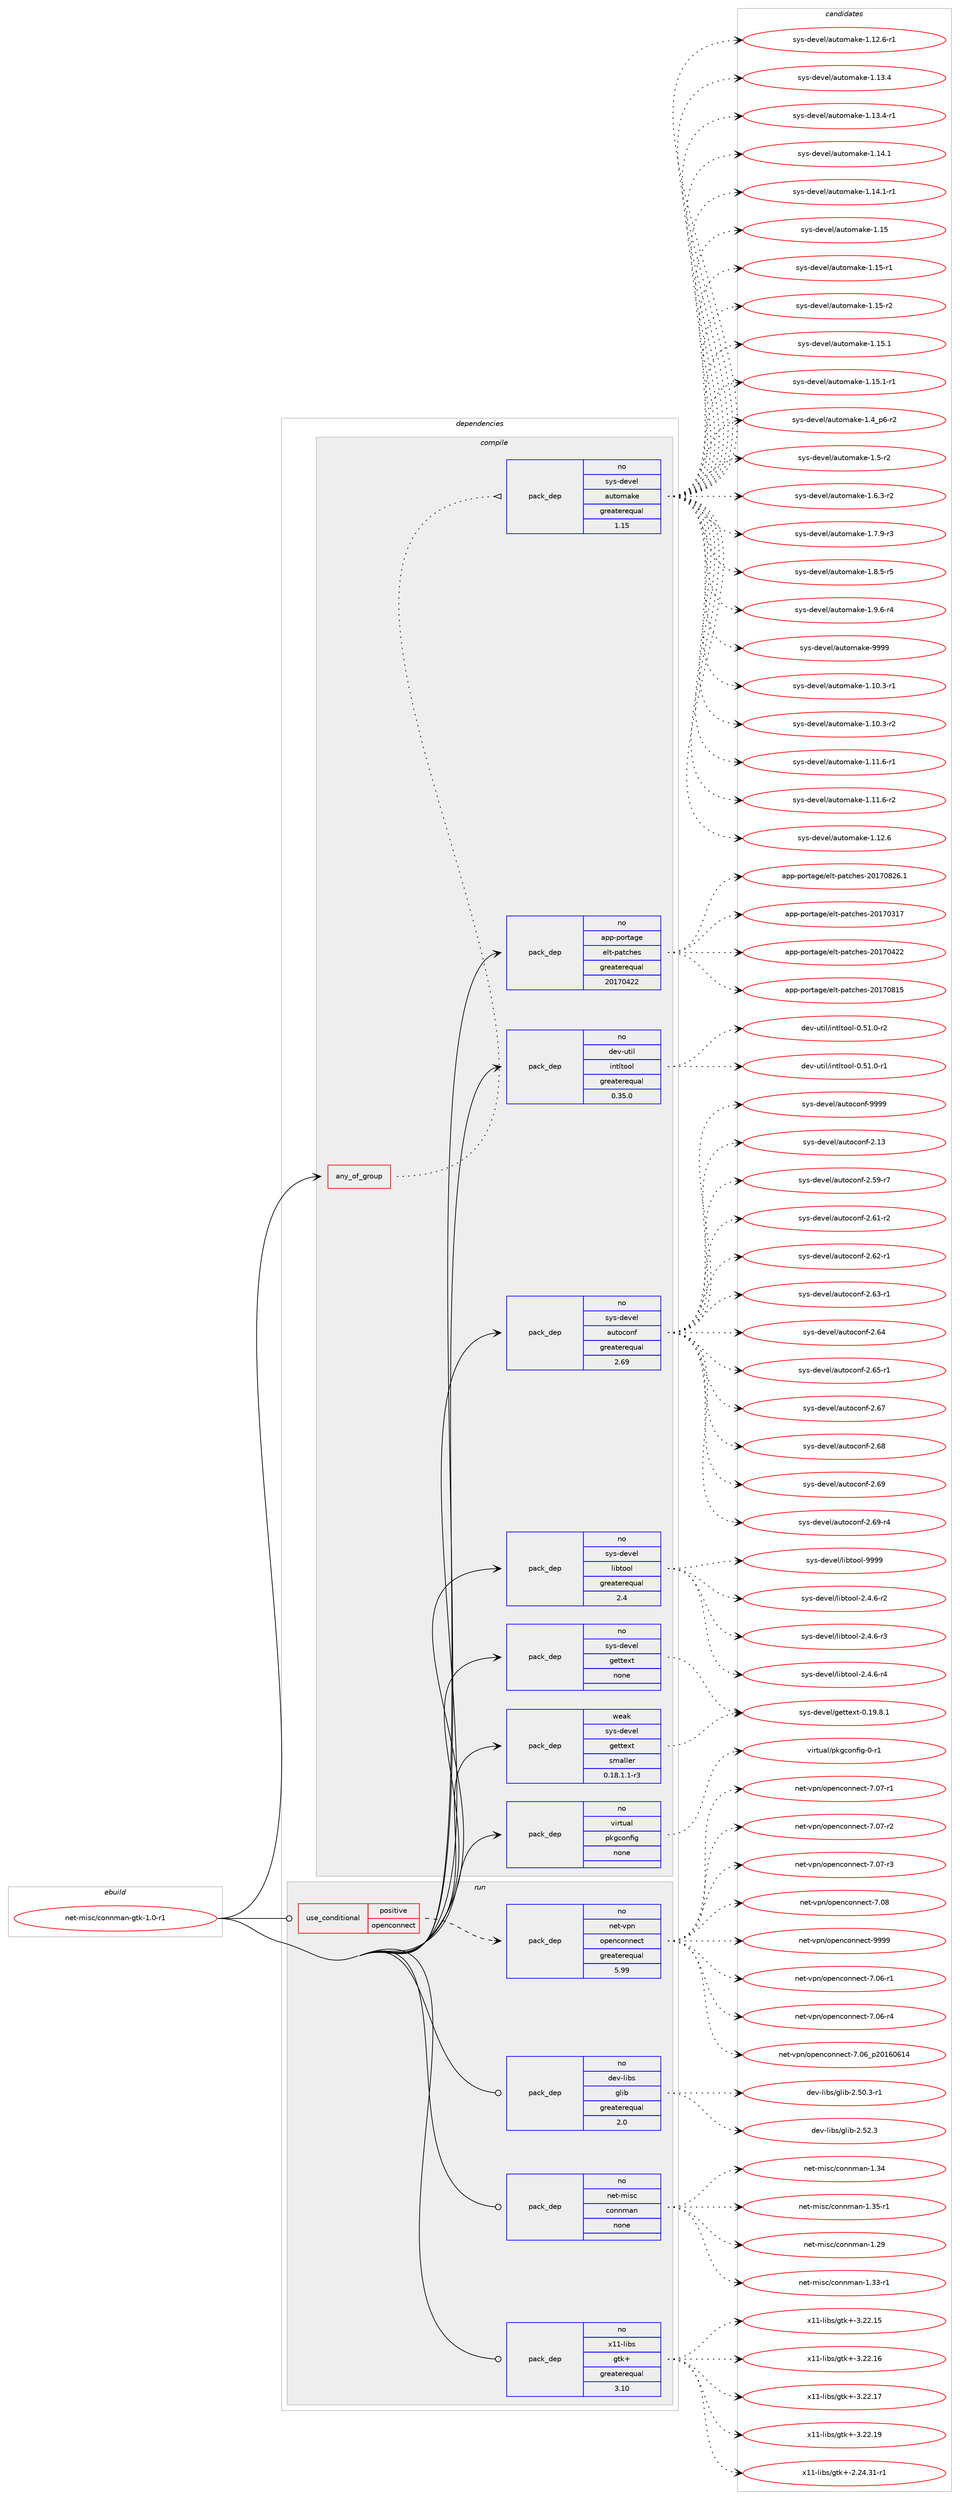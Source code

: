 digraph prolog {

# *************
# Graph options
# *************

newrank=true;
concentrate=true;
compound=true;
graph [rankdir=LR,fontname=Helvetica,fontsize=10,ranksep=1.5];#, ranksep=2.5, nodesep=0.2];
edge  [arrowhead=vee];
node  [fontname=Helvetica,fontsize=10];

# **********
# The ebuild
# **********

subgraph cluster_leftcol {
color=gray;
rank=same;
label=<<i>ebuild</i>>;
id [label="net-misc/connman-gtk-1.0-r1", color=red, width=4, href="../net-misc/connman-gtk-1.0-r1.svg"];
}

# ****************
# The dependencies
# ****************

subgraph cluster_midcol {
color=gray;
label=<<i>dependencies</i>>;
subgraph cluster_compile {
fillcolor="#eeeeee";
style=filled;
label=<<i>compile</i>>;
subgraph any6986 {
dependency424349 [label=<<TABLE BORDER="0" CELLBORDER="1" CELLSPACING="0" CELLPADDING="4"><TR><TD CELLPADDING="10">any_of_group</TD></TR></TABLE>>, shape=none, color=red];subgraph pack312038 {
dependency424350 [label=<<TABLE BORDER="0" CELLBORDER="1" CELLSPACING="0" CELLPADDING="4" WIDTH="220"><TR><TD ROWSPAN="6" CELLPADDING="30">pack_dep</TD></TR><TR><TD WIDTH="110">no</TD></TR><TR><TD>sys-devel</TD></TR><TR><TD>automake</TD></TR><TR><TD>greaterequal</TD></TR><TR><TD>1.15</TD></TR></TABLE>>, shape=none, color=blue];
}
dependency424349:e -> dependency424350:w [weight=20,style="dotted",arrowhead="oinv"];
}
id:e -> dependency424349:w [weight=20,style="solid",arrowhead="vee"];
subgraph pack312039 {
dependency424351 [label=<<TABLE BORDER="0" CELLBORDER="1" CELLSPACING="0" CELLPADDING="4" WIDTH="220"><TR><TD ROWSPAN="6" CELLPADDING="30">pack_dep</TD></TR><TR><TD WIDTH="110">no</TD></TR><TR><TD>app-portage</TD></TR><TR><TD>elt-patches</TD></TR><TR><TD>greaterequal</TD></TR><TR><TD>20170422</TD></TR></TABLE>>, shape=none, color=blue];
}
id:e -> dependency424351:w [weight=20,style="solid",arrowhead="vee"];
subgraph pack312040 {
dependency424352 [label=<<TABLE BORDER="0" CELLBORDER="1" CELLSPACING="0" CELLPADDING="4" WIDTH="220"><TR><TD ROWSPAN="6" CELLPADDING="30">pack_dep</TD></TR><TR><TD WIDTH="110">no</TD></TR><TR><TD>dev-util</TD></TR><TR><TD>intltool</TD></TR><TR><TD>greaterequal</TD></TR><TR><TD>0.35.0</TD></TR></TABLE>>, shape=none, color=blue];
}
id:e -> dependency424352:w [weight=20,style="solid",arrowhead="vee"];
subgraph pack312041 {
dependency424353 [label=<<TABLE BORDER="0" CELLBORDER="1" CELLSPACING="0" CELLPADDING="4" WIDTH="220"><TR><TD ROWSPAN="6" CELLPADDING="30">pack_dep</TD></TR><TR><TD WIDTH="110">no</TD></TR><TR><TD>sys-devel</TD></TR><TR><TD>autoconf</TD></TR><TR><TD>greaterequal</TD></TR><TR><TD>2.69</TD></TR></TABLE>>, shape=none, color=blue];
}
id:e -> dependency424353:w [weight=20,style="solid",arrowhead="vee"];
subgraph pack312042 {
dependency424354 [label=<<TABLE BORDER="0" CELLBORDER="1" CELLSPACING="0" CELLPADDING="4" WIDTH="220"><TR><TD ROWSPAN="6" CELLPADDING="30">pack_dep</TD></TR><TR><TD WIDTH="110">no</TD></TR><TR><TD>sys-devel</TD></TR><TR><TD>gettext</TD></TR><TR><TD>none</TD></TR><TR><TD></TD></TR></TABLE>>, shape=none, color=blue];
}
id:e -> dependency424354:w [weight=20,style="solid",arrowhead="vee"];
subgraph pack312043 {
dependency424355 [label=<<TABLE BORDER="0" CELLBORDER="1" CELLSPACING="0" CELLPADDING="4" WIDTH="220"><TR><TD ROWSPAN="6" CELLPADDING="30">pack_dep</TD></TR><TR><TD WIDTH="110">no</TD></TR><TR><TD>sys-devel</TD></TR><TR><TD>libtool</TD></TR><TR><TD>greaterequal</TD></TR><TR><TD>2.4</TD></TR></TABLE>>, shape=none, color=blue];
}
id:e -> dependency424355:w [weight=20,style="solid",arrowhead="vee"];
subgraph pack312044 {
dependency424356 [label=<<TABLE BORDER="0" CELLBORDER="1" CELLSPACING="0" CELLPADDING="4" WIDTH="220"><TR><TD ROWSPAN="6" CELLPADDING="30">pack_dep</TD></TR><TR><TD WIDTH="110">no</TD></TR><TR><TD>virtual</TD></TR><TR><TD>pkgconfig</TD></TR><TR><TD>none</TD></TR><TR><TD></TD></TR></TABLE>>, shape=none, color=blue];
}
id:e -> dependency424356:w [weight=20,style="solid",arrowhead="vee"];
subgraph pack312045 {
dependency424357 [label=<<TABLE BORDER="0" CELLBORDER="1" CELLSPACING="0" CELLPADDING="4" WIDTH="220"><TR><TD ROWSPAN="6" CELLPADDING="30">pack_dep</TD></TR><TR><TD WIDTH="110">weak</TD></TR><TR><TD>sys-devel</TD></TR><TR><TD>gettext</TD></TR><TR><TD>smaller</TD></TR><TR><TD>0.18.1.1-r3</TD></TR></TABLE>>, shape=none, color=blue];
}
id:e -> dependency424357:w [weight=20,style="solid",arrowhead="vee"];
}
subgraph cluster_compileandrun {
fillcolor="#eeeeee";
style=filled;
label=<<i>compile and run</i>>;
}
subgraph cluster_run {
fillcolor="#eeeeee";
style=filled;
label=<<i>run</i>>;
subgraph cond105132 {
dependency424358 [label=<<TABLE BORDER="0" CELLBORDER="1" CELLSPACING="0" CELLPADDING="4"><TR><TD ROWSPAN="3" CELLPADDING="10">use_conditional</TD></TR><TR><TD>positive</TD></TR><TR><TD>openconnect</TD></TR></TABLE>>, shape=none, color=red];
subgraph pack312046 {
dependency424359 [label=<<TABLE BORDER="0" CELLBORDER="1" CELLSPACING="0" CELLPADDING="4" WIDTH="220"><TR><TD ROWSPAN="6" CELLPADDING="30">pack_dep</TD></TR><TR><TD WIDTH="110">no</TD></TR><TR><TD>net-vpn</TD></TR><TR><TD>openconnect</TD></TR><TR><TD>greaterequal</TD></TR><TR><TD>5.99</TD></TR></TABLE>>, shape=none, color=blue];
}
dependency424358:e -> dependency424359:w [weight=20,style="dashed",arrowhead="vee"];
}
id:e -> dependency424358:w [weight=20,style="solid",arrowhead="odot"];
subgraph pack312047 {
dependency424360 [label=<<TABLE BORDER="0" CELLBORDER="1" CELLSPACING="0" CELLPADDING="4" WIDTH="220"><TR><TD ROWSPAN="6" CELLPADDING="30">pack_dep</TD></TR><TR><TD WIDTH="110">no</TD></TR><TR><TD>dev-libs</TD></TR><TR><TD>glib</TD></TR><TR><TD>greaterequal</TD></TR><TR><TD>2.0</TD></TR></TABLE>>, shape=none, color=blue];
}
id:e -> dependency424360:w [weight=20,style="solid",arrowhead="odot"];
subgraph pack312048 {
dependency424361 [label=<<TABLE BORDER="0" CELLBORDER="1" CELLSPACING="0" CELLPADDING="4" WIDTH="220"><TR><TD ROWSPAN="6" CELLPADDING="30">pack_dep</TD></TR><TR><TD WIDTH="110">no</TD></TR><TR><TD>net-misc</TD></TR><TR><TD>connman</TD></TR><TR><TD>none</TD></TR><TR><TD></TD></TR></TABLE>>, shape=none, color=blue];
}
id:e -> dependency424361:w [weight=20,style="solid",arrowhead="odot"];
subgraph pack312049 {
dependency424362 [label=<<TABLE BORDER="0" CELLBORDER="1" CELLSPACING="0" CELLPADDING="4" WIDTH="220"><TR><TD ROWSPAN="6" CELLPADDING="30">pack_dep</TD></TR><TR><TD WIDTH="110">no</TD></TR><TR><TD>x11-libs</TD></TR><TR><TD>gtk+</TD></TR><TR><TD>greaterequal</TD></TR><TR><TD>3.10</TD></TR></TABLE>>, shape=none, color=blue];
}
id:e -> dependency424362:w [weight=20,style="solid",arrowhead="odot"];
}
}

# **************
# The candidates
# **************

subgraph cluster_choices {
rank=same;
color=gray;
label=<<i>candidates</i>>;

subgraph choice312038 {
color=black;
nodesep=1;
choice11512111545100101118101108479711711611110997107101454946494846514511449 [label="sys-devel/automake-1.10.3-r1", color=red, width=4,href="../sys-devel/automake-1.10.3-r1.svg"];
choice11512111545100101118101108479711711611110997107101454946494846514511450 [label="sys-devel/automake-1.10.3-r2", color=red, width=4,href="../sys-devel/automake-1.10.3-r2.svg"];
choice11512111545100101118101108479711711611110997107101454946494946544511449 [label="sys-devel/automake-1.11.6-r1", color=red, width=4,href="../sys-devel/automake-1.11.6-r1.svg"];
choice11512111545100101118101108479711711611110997107101454946494946544511450 [label="sys-devel/automake-1.11.6-r2", color=red, width=4,href="../sys-devel/automake-1.11.6-r2.svg"];
choice1151211154510010111810110847971171161111099710710145494649504654 [label="sys-devel/automake-1.12.6", color=red, width=4,href="../sys-devel/automake-1.12.6.svg"];
choice11512111545100101118101108479711711611110997107101454946495046544511449 [label="sys-devel/automake-1.12.6-r1", color=red, width=4,href="../sys-devel/automake-1.12.6-r1.svg"];
choice1151211154510010111810110847971171161111099710710145494649514652 [label="sys-devel/automake-1.13.4", color=red, width=4,href="../sys-devel/automake-1.13.4.svg"];
choice11512111545100101118101108479711711611110997107101454946495146524511449 [label="sys-devel/automake-1.13.4-r1", color=red, width=4,href="../sys-devel/automake-1.13.4-r1.svg"];
choice1151211154510010111810110847971171161111099710710145494649524649 [label="sys-devel/automake-1.14.1", color=red, width=4,href="../sys-devel/automake-1.14.1.svg"];
choice11512111545100101118101108479711711611110997107101454946495246494511449 [label="sys-devel/automake-1.14.1-r1", color=red, width=4,href="../sys-devel/automake-1.14.1-r1.svg"];
choice115121115451001011181011084797117116111109971071014549464953 [label="sys-devel/automake-1.15", color=red, width=4,href="../sys-devel/automake-1.15.svg"];
choice1151211154510010111810110847971171161111099710710145494649534511449 [label="sys-devel/automake-1.15-r1", color=red, width=4,href="../sys-devel/automake-1.15-r1.svg"];
choice1151211154510010111810110847971171161111099710710145494649534511450 [label="sys-devel/automake-1.15-r2", color=red, width=4,href="../sys-devel/automake-1.15-r2.svg"];
choice1151211154510010111810110847971171161111099710710145494649534649 [label="sys-devel/automake-1.15.1", color=red, width=4,href="../sys-devel/automake-1.15.1.svg"];
choice11512111545100101118101108479711711611110997107101454946495346494511449 [label="sys-devel/automake-1.15.1-r1", color=red, width=4,href="../sys-devel/automake-1.15.1-r1.svg"];
choice115121115451001011181011084797117116111109971071014549465295112544511450 [label="sys-devel/automake-1.4_p6-r2", color=red, width=4,href="../sys-devel/automake-1.4_p6-r2.svg"];
choice11512111545100101118101108479711711611110997107101454946534511450 [label="sys-devel/automake-1.5-r2", color=red, width=4,href="../sys-devel/automake-1.5-r2.svg"];
choice115121115451001011181011084797117116111109971071014549465446514511450 [label="sys-devel/automake-1.6.3-r2", color=red, width=4,href="../sys-devel/automake-1.6.3-r2.svg"];
choice115121115451001011181011084797117116111109971071014549465546574511451 [label="sys-devel/automake-1.7.9-r3", color=red, width=4,href="../sys-devel/automake-1.7.9-r3.svg"];
choice115121115451001011181011084797117116111109971071014549465646534511453 [label="sys-devel/automake-1.8.5-r5", color=red, width=4,href="../sys-devel/automake-1.8.5-r5.svg"];
choice115121115451001011181011084797117116111109971071014549465746544511452 [label="sys-devel/automake-1.9.6-r4", color=red, width=4,href="../sys-devel/automake-1.9.6-r4.svg"];
choice115121115451001011181011084797117116111109971071014557575757 [label="sys-devel/automake-9999", color=red, width=4,href="../sys-devel/automake-9999.svg"];
dependency424350:e -> choice11512111545100101118101108479711711611110997107101454946494846514511449:w [style=dotted,weight="100"];
dependency424350:e -> choice11512111545100101118101108479711711611110997107101454946494846514511450:w [style=dotted,weight="100"];
dependency424350:e -> choice11512111545100101118101108479711711611110997107101454946494946544511449:w [style=dotted,weight="100"];
dependency424350:e -> choice11512111545100101118101108479711711611110997107101454946494946544511450:w [style=dotted,weight="100"];
dependency424350:e -> choice1151211154510010111810110847971171161111099710710145494649504654:w [style=dotted,weight="100"];
dependency424350:e -> choice11512111545100101118101108479711711611110997107101454946495046544511449:w [style=dotted,weight="100"];
dependency424350:e -> choice1151211154510010111810110847971171161111099710710145494649514652:w [style=dotted,weight="100"];
dependency424350:e -> choice11512111545100101118101108479711711611110997107101454946495146524511449:w [style=dotted,weight="100"];
dependency424350:e -> choice1151211154510010111810110847971171161111099710710145494649524649:w [style=dotted,weight="100"];
dependency424350:e -> choice11512111545100101118101108479711711611110997107101454946495246494511449:w [style=dotted,weight="100"];
dependency424350:e -> choice115121115451001011181011084797117116111109971071014549464953:w [style=dotted,weight="100"];
dependency424350:e -> choice1151211154510010111810110847971171161111099710710145494649534511449:w [style=dotted,weight="100"];
dependency424350:e -> choice1151211154510010111810110847971171161111099710710145494649534511450:w [style=dotted,weight="100"];
dependency424350:e -> choice1151211154510010111810110847971171161111099710710145494649534649:w [style=dotted,weight="100"];
dependency424350:e -> choice11512111545100101118101108479711711611110997107101454946495346494511449:w [style=dotted,weight="100"];
dependency424350:e -> choice115121115451001011181011084797117116111109971071014549465295112544511450:w [style=dotted,weight="100"];
dependency424350:e -> choice11512111545100101118101108479711711611110997107101454946534511450:w [style=dotted,weight="100"];
dependency424350:e -> choice115121115451001011181011084797117116111109971071014549465446514511450:w [style=dotted,weight="100"];
dependency424350:e -> choice115121115451001011181011084797117116111109971071014549465546574511451:w [style=dotted,weight="100"];
dependency424350:e -> choice115121115451001011181011084797117116111109971071014549465646534511453:w [style=dotted,weight="100"];
dependency424350:e -> choice115121115451001011181011084797117116111109971071014549465746544511452:w [style=dotted,weight="100"];
dependency424350:e -> choice115121115451001011181011084797117116111109971071014557575757:w [style=dotted,weight="100"];
}
subgraph choice312039 {
color=black;
nodesep=1;
choice97112112451121111141169710310147101108116451129711699104101115455048495548514955 [label="app-portage/elt-patches-20170317", color=red, width=4,href="../app-portage/elt-patches-20170317.svg"];
choice97112112451121111141169710310147101108116451129711699104101115455048495548525050 [label="app-portage/elt-patches-20170422", color=red, width=4,href="../app-portage/elt-patches-20170422.svg"];
choice97112112451121111141169710310147101108116451129711699104101115455048495548564953 [label="app-portage/elt-patches-20170815", color=red, width=4,href="../app-portage/elt-patches-20170815.svg"];
choice971121124511211111411697103101471011081164511297116991041011154550484955485650544649 [label="app-portage/elt-patches-20170826.1", color=red, width=4,href="../app-portage/elt-patches-20170826.1.svg"];
dependency424351:e -> choice97112112451121111141169710310147101108116451129711699104101115455048495548514955:w [style=dotted,weight="100"];
dependency424351:e -> choice97112112451121111141169710310147101108116451129711699104101115455048495548525050:w [style=dotted,weight="100"];
dependency424351:e -> choice97112112451121111141169710310147101108116451129711699104101115455048495548564953:w [style=dotted,weight="100"];
dependency424351:e -> choice971121124511211111411697103101471011081164511297116991041011154550484955485650544649:w [style=dotted,weight="100"];
}
subgraph choice312040 {
color=black;
nodesep=1;
choice1001011184511711610510847105110116108116111111108454846534946484511449 [label="dev-util/intltool-0.51.0-r1", color=red, width=4,href="../dev-util/intltool-0.51.0-r1.svg"];
choice1001011184511711610510847105110116108116111111108454846534946484511450 [label="dev-util/intltool-0.51.0-r2", color=red, width=4,href="../dev-util/intltool-0.51.0-r2.svg"];
dependency424352:e -> choice1001011184511711610510847105110116108116111111108454846534946484511449:w [style=dotted,weight="100"];
dependency424352:e -> choice1001011184511711610510847105110116108116111111108454846534946484511450:w [style=dotted,weight="100"];
}
subgraph choice312041 {
color=black;
nodesep=1;
choice115121115451001011181011084797117116111991111101024550464951 [label="sys-devel/autoconf-2.13", color=red, width=4,href="../sys-devel/autoconf-2.13.svg"];
choice1151211154510010111810110847971171161119911111010245504653574511455 [label="sys-devel/autoconf-2.59-r7", color=red, width=4,href="../sys-devel/autoconf-2.59-r7.svg"];
choice1151211154510010111810110847971171161119911111010245504654494511450 [label="sys-devel/autoconf-2.61-r2", color=red, width=4,href="../sys-devel/autoconf-2.61-r2.svg"];
choice1151211154510010111810110847971171161119911111010245504654504511449 [label="sys-devel/autoconf-2.62-r1", color=red, width=4,href="../sys-devel/autoconf-2.62-r1.svg"];
choice1151211154510010111810110847971171161119911111010245504654514511449 [label="sys-devel/autoconf-2.63-r1", color=red, width=4,href="../sys-devel/autoconf-2.63-r1.svg"];
choice115121115451001011181011084797117116111991111101024550465452 [label="sys-devel/autoconf-2.64", color=red, width=4,href="../sys-devel/autoconf-2.64.svg"];
choice1151211154510010111810110847971171161119911111010245504654534511449 [label="sys-devel/autoconf-2.65-r1", color=red, width=4,href="../sys-devel/autoconf-2.65-r1.svg"];
choice115121115451001011181011084797117116111991111101024550465455 [label="sys-devel/autoconf-2.67", color=red, width=4,href="../sys-devel/autoconf-2.67.svg"];
choice115121115451001011181011084797117116111991111101024550465456 [label="sys-devel/autoconf-2.68", color=red, width=4,href="../sys-devel/autoconf-2.68.svg"];
choice115121115451001011181011084797117116111991111101024550465457 [label="sys-devel/autoconf-2.69", color=red, width=4,href="../sys-devel/autoconf-2.69.svg"];
choice1151211154510010111810110847971171161119911111010245504654574511452 [label="sys-devel/autoconf-2.69-r4", color=red, width=4,href="../sys-devel/autoconf-2.69-r4.svg"];
choice115121115451001011181011084797117116111991111101024557575757 [label="sys-devel/autoconf-9999", color=red, width=4,href="../sys-devel/autoconf-9999.svg"];
dependency424353:e -> choice115121115451001011181011084797117116111991111101024550464951:w [style=dotted,weight="100"];
dependency424353:e -> choice1151211154510010111810110847971171161119911111010245504653574511455:w [style=dotted,weight="100"];
dependency424353:e -> choice1151211154510010111810110847971171161119911111010245504654494511450:w [style=dotted,weight="100"];
dependency424353:e -> choice1151211154510010111810110847971171161119911111010245504654504511449:w [style=dotted,weight="100"];
dependency424353:e -> choice1151211154510010111810110847971171161119911111010245504654514511449:w [style=dotted,weight="100"];
dependency424353:e -> choice115121115451001011181011084797117116111991111101024550465452:w [style=dotted,weight="100"];
dependency424353:e -> choice1151211154510010111810110847971171161119911111010245504654534511449:w [style=dotted,weight="100"];
dependency424353:e -> choice115121115451001011181011084797117116111991111101024550465455:w [style=dotted,weight="100"];
dependency424353:e -> choice115121115451001011181011084797117116111991111101024550465456:w [style=dotted,weight="100"];
dependency424353:e -> choice115121115451001011181011084797117116111991111101024550465457:w [style=dotted,weight="100"];
dependency424353:e -> choice1151211154510010111810110847971171161119911111010245504654574511452:w [style=dotted,weight="100"];
dependency424353:e -> choice115121115451001011181011084797117116111991111101024557575757:w [style=dotted,weight="100"];
}
subgraph choice312042 {
color=black;
nodesep=1;
choice1151211154510010111810110847103101116116101120116454846495746564649 [label="sys-devel/gettext-0.19.8.1", color=red, width=4,href="../sys-devel/gettext-0.19.8.1.svg"];
dependency424354:e -> choice1151211154510010111810110847103101116116101120116454846495746564649:w [style=dotted,weight="100"];
}
subgraph choice312043 {
color=black;
nodesep=1;
choice1151211154510010111810110847108105981161111111084550465246544511450 [label="sys-devel/libtool-2.4.6-r2", color=red, width=4,href="../sys-devel/libtool-2.4.6-r2.svg"];
choice1151211154510010111810110847108105981161111111084550465246544511451 [label="sys-devel/libtool-2.4.6-r3", color=red, width=4,href="../sys-devel/libtool-2.4.6-r3.svg"];
choice1151211154510010111810110847108105981161111111084550465246544511452 [label="sys-devel/libtool-2.4.6-r4", color=red, width=4,href="../sys-devel/libtool-2.4.6-r4.svg"];
choice1151211154510010111810110847108105981161111111084557575757 [label="sys-devel/libtool-9999", color=red, width=4,href="../sys-devel/libtool-9999.svg"];
dependency424355:e -> choice1151211154510010111810110847108105981161111111084550465246544511450:w [style=dotted,weight="100"];
dependency424355:e -> choice1151211154510010111810110847108105981161111111084550465246544511451:w [style=dotted,weight="100"];
dependency424355:e -> choice1151211154510010111810110847108105981161111111084550465246544511452:w [style=dotted,weight="100"];
dependency424355:e -> choice1151211154510010111810110847108105981161111111084557575757:w [style=dotted,weight="100"];
}
subgraph choice312044 {
color=black;
nodesep=1;
choice11810511411611797108471121071039911111010210510345484511449 [label="virtual/pkgconfig-0-r1", color=red, width=4,href="../virtual/pkgconfig-0-r1.svg"];
dependency424356:e -> choice11810511411611797108471121071039911111010210510345484511449:w [style=dotted,weight="100"];
}
subgraph choice312045 {
color=black;
nodesep=1;
choice1151211154510010111810110847103101116116101120116454846495746564649 [label="sys-devel/gettext-0.19.8.1", color=red, width=4,href="../sys-devel/gettext-0.19.8.1.svg"];
dependency424357:e -> choice1151211154510010111810110847103101116116101120116454846495746564649:w [style=dotted,weight="100"];
}
subgraph choice312046 {
color=black;
nodesep=1;
choice1101011164511811211047111112101110991111101101019911645554648544511449 [label="net-vpn/openconnect-7.06-r1", color=red, width=4,href="../net-vpn/openconnect-7.06-r1.svg"];
choice1101011164511811211047111112101110991111101101019911645554648544511452 [label="net-vpn/openconnect-7.06-r4", color=red, width=4,href="../net-vpn/openconnect-7.06-r4.svg"];
choice110101116451181121104711111210111099111110110101991164555464854951125048495448544952 [label="net-vpn/openconnect-7.06_p20160614", color=red, width=4,href="../net-vpn/openconnect-7.06_p20160614.svg"];
choice1101011164511811211047111112101110991111101101019911645554648554511449 [label="net-vpn/openconnect-7.07-r1", color=red, width=4,href="../net-vpn/openconnect-7.07-r1.svg"];
choice1101011164511811211047111112101110991111101101019911645554648554511450 [label="net-vpn/openconnect-7.07-r2", color=red, width=4,href="../net-vpn/openconnect-7.07-r2.svg"];
choice1101011164511811211047111112101110991111101101019911645554648554511451 [label="net-vpn/openconnect-7.07-r3", color=red, width=4,href="../net-vpn/openconnect-7.07-r3.svg"];
choice110101116451181121104711111210111099111110110101991164555464856 [label="net-vpn/openconnect-7.08", color=red, width=4,href="../net-vpn/openconnect-7.08.svg"];
choice110101116451181121104711111210111099111110110101991164557575757 [label="net-vpn/openconnect-9999", color=red, width=4,href="../net-vpn/openconnect-9999.svg"];
dependency424359:e -> choice1101011164511811211047111112101110991111101101019911645554648544511449:w [style=dotted,weight="100"];
dependency424359:e -> choice1101011164511811211047111112101110991111101101019911645554648544511452:w [style=dotted,weight="100"];
dependency424359:e -> choice110101116451181121104711111210111099111110110101991164555464854951125048495448544952:w [style=dotted,weight="100"];
dependency424359:e -> choice1101011164511811211047111112101110991111101101019911645554648554511449:w [style=dotted,weight="100"];
dependency424359:e -> choice1101011164511811211047111112101110991111101101019911645554648554511450:w [style=dotted,weight="100"];
dependency424359:e -> choice1101011164511811211047111112101110991111101101019911645554648554511451:w [style=dotted,weight="100"];
dependency424359:e -> choice110101116451181121104711111210111099111110110101991164555464856:w [style=dotted,weight="100"];
dependency424359:e -> choice110101116451181121104711111210111099111110110101991164557575757:w [style=dotted,weight="100"];
}
subgraph choice312047 {
color=black;
nodesep=1;
choice10010111845108105981154710310810598455046534846514511449 [label="dev-libs/glib-2.50.3-r1", color=red, width=4,href="../dev-libs/glib-2.50.3-r1.svg"];
choice1001011184510810598115471031081059845504653504651 [label="dev-libs/glib-2.52.3", color=red, width=4,href="../dev-libs/glib-2.52.3.svg"];
dependency424360:e -> choice10010111845108105981154710310810598455046534846514511449:w [style=dotted,weight="100"];
dependency424360:e -> choice1001011184510810598115471031081059845504653504651:w [style=dotted,weight="100"];
}
subgraph choice312048 {
color=black;
nodesep=1;
choice11010111645109105115994799111110110109971104549465057 [label="net-misc/connman-1.29", color=red, width=4,href="../net-misc/connman-1.29.svg"];
choice110101116451091051159947991111101101099711045494651514511449 [label="net-misc/connman-1.33-r1", color=red, width=4,href="../net-misc/connman-1.33-r1.svg"];
choice11010111645109105115994799111110110109971104549465152 [label="net-misc/connman-1.34", color=red, width=4,href="../net-misc/connman-1.34.svg"];
choice110101116451091051159947991111101101099711045494651534511449 [label="net-misc/connman-1.35-r1", color=red, width=4,href="../net-misc/connman-1.35-r1.svg"];
dependency424361:e -> choice11010111645109105115994799111110110109971104549465057:w [style=dotted,weight="100"];
dependency424361:e -> choice110101116451091051159947991111101101099711045494651514511449:w [style=dotted,weight="100"];
dependency424361:e -> choice11010111645109105115994799111110110109971104549465152:w [style=dotted,weight="100"];
dependency424361:e -> choice110101116451091051159947991111101101099711045494651534511449:w [style=dotted,weight="100"];
}
subgraph choice312049 {
color=black;
nodesep=1;
choice12049494510810598115471031161074345504650524651494511449 [label="x11-libs/gtk+-2.24.31-r1", color=red, width=4,href="../x11-libs/gtk+-2.24.31-r1.svg"];
choice1204949451081059811547103116107434551465050464953 [label="x11-libs/gtk+-3.22.15", color=red, width=4,href="../x11-libs/gtk+-3.22.15.svg"];
choice1204949451081059811547103116107434551465050464954 [label="x11-libs/gtk+-3.22.16", color=red, width=4,href="../x11-libs/gtk+-3.22.16.svg"];
choice1204949451081059811547103116107434551465050464955 [label="x11-libs/gtk+-3.22.17", color=red, width=4,href="../x11-libs/gtk+-3.22.17.svg"];
choice1204949451081059811547103116107434551465050464957 [label="x11-libs/gtk+-3.22.19", color=red, width=4,href="../x11-libs/gtk+-3.22.19.svg"];
dependency424362:e -> choice12049494510810598115471031161074345504650524651494511449:w [style=dotted,weight="100"];
dependency424362:e -> choice1204949451081059811547103116107434551465050464953:w [style=dotted,weight="100"];
dependency424362:e -> choice1204949451081059811547103116107434551465050464954:w [style=dotted,weight="100"];
dependency424362:e -> choice1204949451081059811547103116107434551465050464955:w [style=dotted,weight="100"];
dependency424362:e -> choice1204949451081059811547103116107434551465050464957:w [style=dotted,weight="100"];
}
}

}
